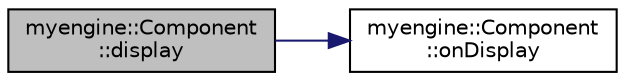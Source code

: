 digraph "myengine::Component::display"
{
 // LATEX_PDF_SIZE
  edge [fontname="Helvetica",fontsize="10",labelfontname="Helvetica",labelfontsize="10"];
  node [fontname="Helvetica",fontsize="10",shape=record];
  rankdir="LR";
  Node1 [label="myengine::Component\l::display",height=0.2,width=0.4,color="black", fillcolor="grey75", style="filled", fontcolor="black",tooltip=" "];
  Node1 -> Node2 [color="midnightblue",fontsize="10",style="solid",fontname="Helvetica"];
  Node2 [label="myengine::Component\l::onDisplay",height=0.2,width=0.4,color="black", fillcolor="white", style="filled",URL="$structmyengine_1_1_component.html#a01950f2661cfe671eca0907590276a81",tooltip=" "];
}

